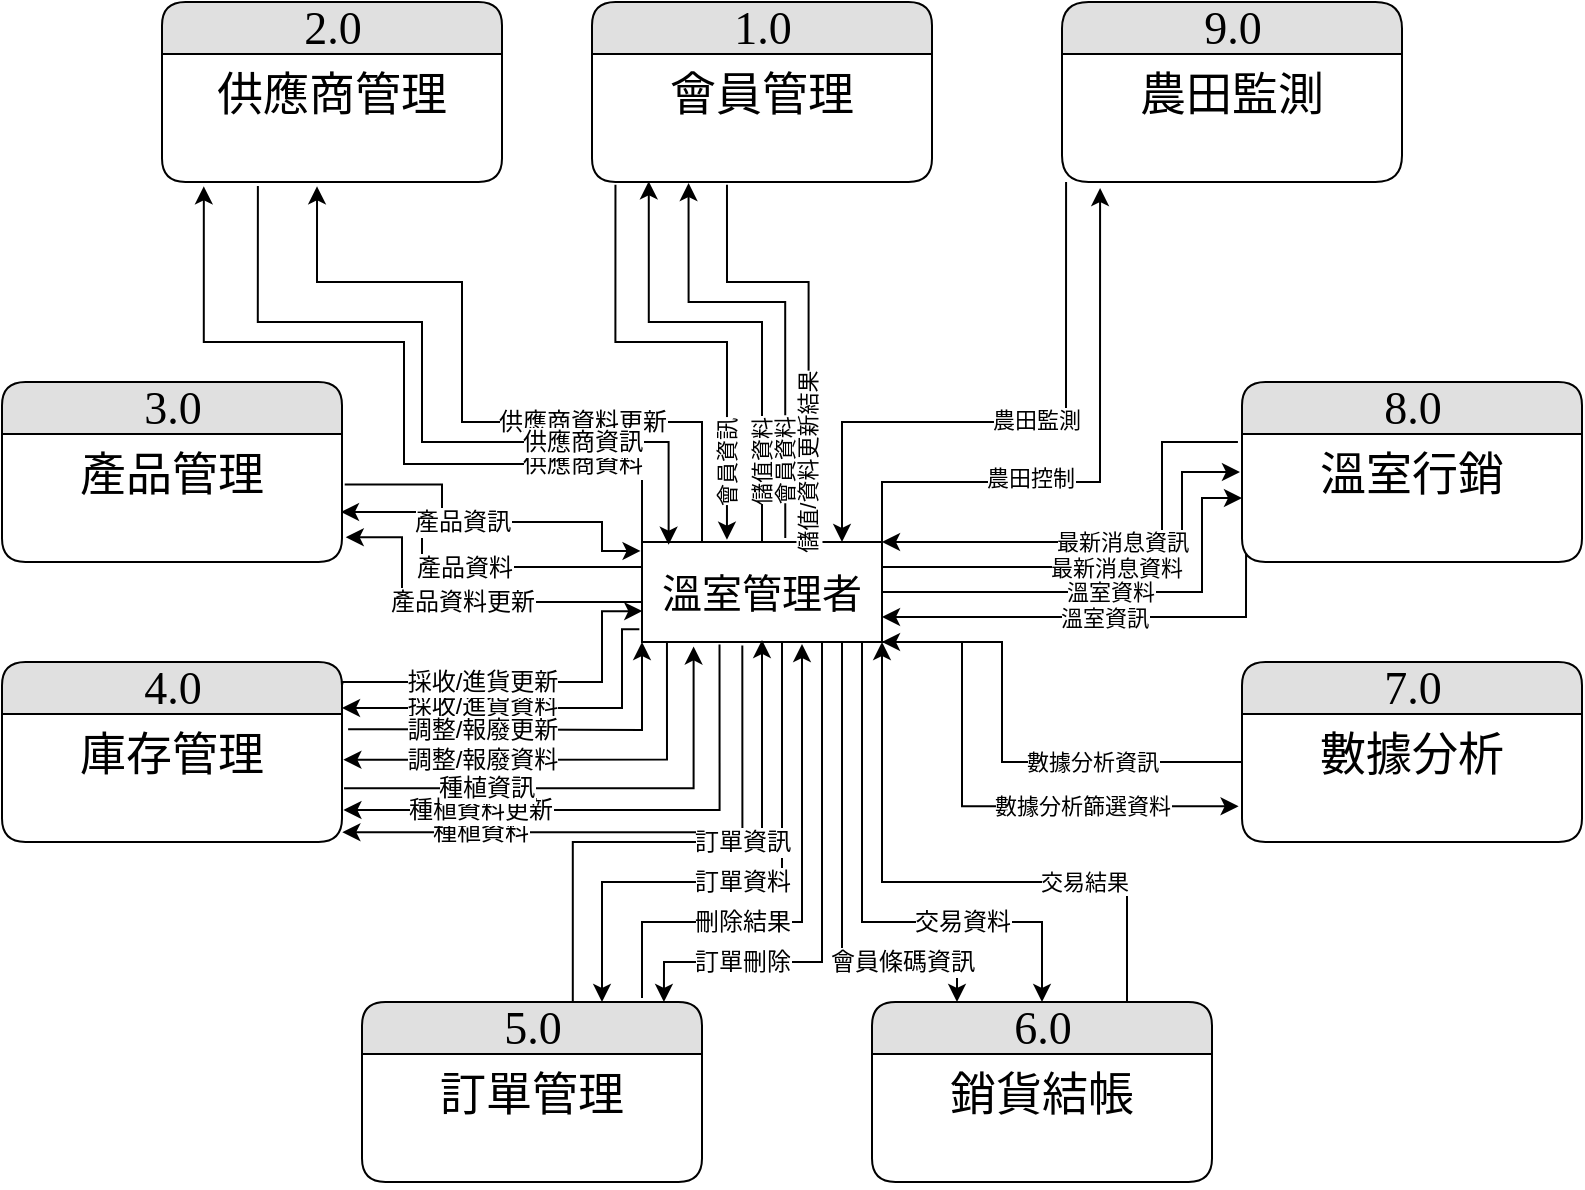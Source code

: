 <mxfile version="12.9.13" type="device"><diagram name="Page-1" id="52a04d89-c75d-2922-d76d-85b35f80e030"><mxGraphModel dx="1086" dy="806" grid="1" gridSize="10" guides="1" tooltips="1" connect="1" arrows="1" fold="1" page="1" pageScale="1" pageWidth="1100" pageHeight="850" background="#ffffff" math="0" shadow="0"><root><mxCell id="0"/><mxCell id="1" parent="0"/><mxCell id="2L3wX23-pQsjU5odJllH-1" value="儲值資料" style="edgeStyle=orthogonalEdgeStyle;rounded=0;orthogonalLoop=1;jettySize=auto;html=1;entryX=0.167;entryY=0.995;entryDx=0;entryDy=0;entryPerimeter=0;exitX=0.5;exitY=0;exitDx=0;exitDy=0;horizontal=0;" parent="1" source="17472293e6e8944d-30" target="-p3MKdhURHOglCV8pO5n-2" edge="1"><mxGeometry x="-0.662" relative="1" as="geometry"><mxPoint x="610" y="340" as="targetPoint"/><Array as="points"><mxPoint x="410" y="220"/><mxPoint x="353" y="220"/></Array><mxPoint as="offset"/></mxGeometry></mxCell><mxCell id="2L3wX23-pQsjU5odJllH-2" value="會員資料" style="edgeStyle=orthogonalEdgeStyle;rounded=0;orthogonalLoop=1;jettySize=auto;html=1;entryX=0.284;entryY=1.008;entryDx=0;entryDy=0;exitX=0.597;exitY=-0.04;exitDx=0;exitDy=0;exitPerimeter=0;entryPerimeter=0;horizontal=0;" parent="1" source="17472293e6e8944d-30" target="-p3MKdhURHOglCV8pO5n-2" edge="1"><mxGeometry x="-0.663" relative="1" as="geometry"><Array as="points"><mxPoint x="422" y="210"/><mxPoint x="373" y="210"/></Array><mxPoint as="offset"/></mxGeometry></mxCell><mxCell id="2L3wX23-pQsjU5odJllH-5" value="產品資料" style="edgeStyle=orthogonalEdgeStyle;rounded=0;orthogonalLoop=1;jettySize=auto;html=1;entryX=0.997;entryY=0.609;entryDx=0;entryDy=0;horizontal=1;fontSize=12;entryPerimeter=0;exitX=0;exitY=0.25;exitDx=0;exitDy=0;" parent="1" source="17472293e6e8944d-30" target="1fdf3b25b50cf41e-2" edge="1"><mxGeometry relative="1" as="geometry"><mxPoint x="390" y="180" as="targetPoint"/><Array as="points"><mxPoint x="240" y="343"/><mxPoint x="240" y="315"/></Array></mxGeometry></mxCell><mxCell id="2L3wX23-pQsjU5odJllH-6" value="產品資料更新" style="edgeStyle=orthogonalEdgeStyle;rounded=0;orthogonalLoop=1;jettySize=auto;html=1;entryX=1.011;entryY=0.806;entryDx=0;entryDy=0;horizontal=1;fontSize=12;entryPerimeter=0;" parent="1" source="17472293e6e8944d-30" target="1fdf3b25b50cf41e-2" edge="1"><mxGeometry relative="1" as="geometry"><Array as="points"><mxPoint x="230" y="360"/><mxPoint x="230" y="328"/></Array></mxGeometry></mxCell><mxCell id="2L3wX23-pQsjU5odJllH-9" value="供應商資料" style="edgeStyle=orthogonalEdgeStyle;rounded=0;orthogonalLoop=1;jettySize=auto;html=1;fontSize=12;entryX=0.123;entryY=1.034;entryDx=0;entryDy=0;entryPerimeter=0;horizontal=1;exitX=0;exitY=0;exitDx=0;exitDy=0;" parent="1" source="17472293e6e8944d-30" target="X55tOaA0F4hRG8hmWpze-2" edge="1"><mxGeometry x="-0.652" relative="1" as="geometry"><mxPoint x="530" y="230" as="targetPoint"/><Array as="points"><mxPoint x="350" y="291"/><mxPoint x="231" y="291"/><mxPoint x="231" y="230"/><mxPoint x="131" y="230"/></Array><mxPoint as="offset"/><mxPoint x="360" y="300" as="sourcePoint"/></mxGeometry></mxCell><mxCell id="2L3wX23-pQsjU5odJllH-10" value="供應商資料更新" style="edgeStyle=orthogonalEdgeStyle;rounded=0;orthogonalLoop=1;jettySize=auto;html=1;fontSize=12;entryX=0.456;entryY=1.034;entryDx=0;entryDy=0;entryPerimeter=0;exitX=0.25;exitY=0;exitDx=0;exitDy=0;horizontal=1;" parent="1" source="17472293e6e8944d-30" target="X55tOaA0F4hRG8hmWpze-2" edge="1"><mxGeometry x="-0.352" relative="1" as="geometry"><mxPoint x="520" y="250" as="targetPoint"/><Array as="points"><mxPoint x="380" y="270"/><mxPoint x="260" y="270"/><mxPoint x="260" y="200"/><mxPoint x="188" y="200"/></Array><mxPoint as="offset"/></mxGeometry></mxCell><mxCell id="2L3wX23-pQsjU5odJllH-12" value="採收/進貨資料" style="edgeStyle=orthogonalEdgeStyle;rounded=0;orthogonalLoop=1;jettySize=auto;html=1;entryX=1;entryY=0.25;entryDx=0;entryDy=0;fontSize=12;exitX=-0.011;exitY=0.872;exitDx=0;exitDy=0;exitPerimeter=0;" parent="1" source="17472293e6e8944d-30" target="njDaiKseftlfC9Yki09Q-5" edge="1"><mxGeometry x="0.252" y="-1" relative="1" as="geometry"><Array as="points"><mxPoint x="340" y="374"/><mxPoint x="340" y="413"/><mxPoint x="200" y="413"/></Array><mxPoint as="offset"/></mxGeometry></mxCell><mxCell id="2L3wX23-pQsjU5odJllH-14" value="調整/報廢資料" style="edgeStyle=orthogonalEdgeStyle;rounded=0;orthogonalLoop=1;jettySize=auto;html=1;entryX=1.004;entryY=0.357;entryDx=0;entryDy=0;fontSize=12;entryPerimeter=0;exitX=0.104;exitY=1.006;exitDx=0;exitDy=0;exitPerimeter=0;" parent="1" source="17472293e6e8944d-30" target="njDaiKseftlfC9Yki09Q-6" edge="1"><mxGeometry x="0.371" relative="1" as="geometry"><Array as="points"><mxPoint x="363" y="439"/></Array><mxPoint as="offset"/></mxGeometry></mxCell><mxCell id="2L3wX23-pQsjU5odJllH-18" value="種植資料" style="edgeStyle=orthogonalEdgeStyle;rounded=0;orthogonalLoop=1;jettySize=auto;html=1;fontSize=12;exitX=0.418;exitY=1.034;exitDx=0;exitDy=0;exitPerimeter=0;entryX=1.001;entryY=0.923;entryDx=0;entryDy=0;entryPerimeter=0;" parent="1" source="17472293e6e8944d-30" target="njDaiKseftlfC9Yki09Q-6" edge="1"><mxGeometry x="0.532" relative="1" as="geometry"><mxPoint x="210" y="377.5" as="targetPoint"/><Array as="points"><mxPoint x="400" y="475"/></Array><mxPoint as="offset"/></mxGeometry></mxCell><mxCell id="2L3wX23-pQsjU5odJllH-19" value="種植資料更新" style="edgeStyle=orthogonalEdgeStyle;rounded=0;orthogonalLoop=1;jettySize=auto;html=1;fontSize=12;exitX=0.323;exitY=1.025;exitDx=0;exitDy=0;exitPerimeter=0;entryX=1.004;entryY=0.744;entryDx=0;entryDy=0;entryPerimeter=0;" parent="1" source="17472293e6e8944d-30" target="njDaiKseftlfC9Yki09Q-6" edge="1"><mxGeometry x="0.494" relative="1" as="geometry"><mxPoint x="200" y="458" as="targetPoint"/><Array as="points"><mxPoint x="389" y="464"/><mxPoint x="201" y="464"/></Array><mxPoint as="offset"/></mxGeometry></mxCell><mxCell id="2L3wX23-pQsjU5odJllH-22" value="訂單資料" style="edgeStyle=orthogonalEdgeStyle;rounded=0;orthogonalLoop=1;jettySize=auto;html=1;fontSize=12;exitX=0.25;exitY=1;exitDx=0;exitDy=0;" parent="1" source="17472293e6e8944d-30" edge="1"><mxGeometry x="0.161" relative="1" as="geometry"><Array as="points"><mxPoint x="420" y="380"/><mxPoint x="420" y="500"/><mxPoint x="330" y="500"/><mxPoint x="330" y="560"/></Array><mxPoint as="offset"/><mxPoint x="330" y="560" as="targetPoint"/></mxGeometry></mxCell><mxCell id="2L3wX23-pQsjU5odJllH-23" value="交易資料" style="edgeStyle=orthogonalEdgeStyle;rounded=0;orthogonalLoop=1;jettySize=auto;html=1;entryX=0.5;entryY=0;entryDx=0;entryDy=0;fontSize=12;exitX=0.867;exitY=1;exitDx=0;exitDy=0;exitPerimeter=0;" parent="1" source="17472293e6e8944d-30" target="X55tOaA0F4hRG8hmWpze-7" edge="1"><mxGeometry x="0.42" relative="1" as="geometry"><Array as="points"><mxPoint x="460" y="380"/><mxPoint x="460" y="520"/><mxPoint x="550" y="520"/></Array><mxPoint as="offset"/></mxGeometry></mxCell><mxCell id="2L3wX23-pQsjU5odJllH-24" value="會員條碼資訊" style="edgeStyle=orthogonalEdgeStyle;rounded=0;orthogonalLoop=1;jettySize=auto;html=1;entryX=0.25;entryY=0;entryDx=0;entryDy=0;fontSize=12;exitX=0.75;exitY=1;exitDx=0;exitDy=0;" parent="1" source="17472293e6e8944d-30" target="X55tOaA0F4hRG8hmWpze-7" edge="1"><mxGeometry x="0.616" relative="1" as="geometry"><Array as="points"><mxPoint x="450" y="380"/><mxPoint x="450" y="540"/><mxPoint x="508" y="540"/></Array><mxPoint as="offset"/></mxGeometry></mxCell><mxCell id="2L3wX23-pQsjU5odJllH-26" value="訂單刪除" style="edgeStyle=orthogonalEdgeStyle;rounded=0;orthogonalLoop=1;jettySize=auto;html=1;entryX=0.888;entryY=0;entryDx=0;entryDy=0;fontSize=12;entryPerimeter=0;" parent="1" source="17472293e6e8944d-30" target="X55tOaA0F4hRG8hmWpze-9" edge="1"><mxGeometry x="0.544" relative="1" as="geometry"><Array as="points"><mxPoint x="440" y="540"/><mxPoint x="361" y="540"/></Array><mxPoint as="offset"/></mxGeometry></mxCell><mxCell id="Nb8RVTGCdu5f-BLAr1wL-4" style="edgeStyle=orthogonalEdgeStyle;rounded=0;orthogonalLoop=1;jettySize=auto;html=1;entryX=0.112;entryY=1.047;entryDx=0;entryDy=0;entryPerimeter=0;exitX=1;exitY=0;exitDx=0;exitDy=0;" edge="1" parent="1" source="17472293e6e8944d-30" target="Nb8RVTGCdu5f-BLAr1wL-2"><mxGeometry relative="1" as="geometry"><Array as="points"><mxPoint x="470" y="300"/><mxPoint x="579" y="300"/></Array></mxGeometry></mxCell><mxCell id="Nb8RVTGCdu5f-BLAr1wL-7" value="農田控制" style="edgeLabel;html=1;align=center;verticalAlign=middle;resizable=0;points=[];" vertex="1" connectable="0" parent="Nb8RVTGCdu5f-BLAr1wL-4"><mxGeometry x="-0.273" y="2" relative="1" as="geometry"><mxPoint as="offset"/></mxGeometry></mxCell><mxCell id="17472293e6e8944d-30" value="&lt;font style=&quot;font-size: 20px&quot;&gt;溫室管理者&lt;/font&gt;" style="whiteSpace=wrap;html=1;rounded=0;shadow=0;comic=0;labelBackgroundColor=none;strokeWidth=1;fontFamily=Verdana;fontSize=23;align=center;" parent="1" vertex="1"><mxGeometry x="350" y="330" width="120" height="50" as="geometry"/></mxCell><mxCell id="2L3wX23-pQsjU5odJllH-3" value="會員資訊" style="edgeStyle=orthogonalEdgeStyle;rounded=0;orthogonalLoop=1;jettySize=auto;html=1;exitX=0.069;exitY=1.021;exitDx=0;exitDy=0;exitPerimeter=0;entryX=0.354;entryY=-0.023;entryDx=0;entryDy=0;entryPerimeter=0;horizontal=0;" parent="1" source="-p3MKdhURHOglCV8pO5n-2" target="17472293e6e8944d-30" edge="1"><mxGeometry x="0.667" relative="1" as="geometry"><Array as="points"><mxPoint x="337" y="230"/><mxPoint x="393" y="230"/></Array><mxPoint x="610" y="400" as="sourcePoint"/><mxPoint x="470" y="355" as="targetPoint"/><mxPoint as="offset"/></mxGeometry></mxCell><mxCell id="2L3wX23-pQsjU5odJllH-4" value="儲值/資料更新結果" style="edgeStyle=orthogonalEdgeStyle;rounded=0;orthogonalLoop=1;jettySize=auto;html=1;entryX=0.694;entryY=-0.057;entryDx=0;entryDy=0;exitX=0.397;exitY=1.021;exitDx=0;exitDy=0;exitPerimeter=0;entryPerimeter=0;horizontal=0;" parent="1" source="-p3MKdhURHOglCV8pO5n-2" target="17472293e6e8944d-30" edge="1"><mxGeometry x="0.657" relative="1" as="geometry"><Array as="points"><mxPoint x="393" y="200"/><mxPoint x="433" y="200"/></Array><mxPoint as="offset"/></mxGeometry></mxCell><mxCell id="2L3wX23-pQsjU5odJllH-8" value="供應商資訊" style="edgeStyle=orthogonalEdgeStyle;rounded=0;orthogonalLoop=1;jettySize=auto;html=1;fontSize=12;horizontal=1;entryX=0.111;entryY=0.027;entryDx=0;entryDy=0;entryPerimeter=0;exitX=0.282;exitY=1.031;exitDx=0;exitDy=0;exitPerimeter=0;" parent="1" source="X55tOaA0F4hRG8hmWpze-2" target="17472293e6e8944d-30" edge="1"><mxGeometry x="0.508" relative="1" as="geometry"><mxPoint as="offset"/><Array as="points"><mxPoint x="158" y="220"/><mxPoint x="240" y="220"/><mxPoint x="240" y="280"/><mxPoint x="363" y="280"/></Array><mxPoint x="375" y="329" as="targetPoint"/><mxPoint x="180" y="210" as="sourcePoint"/></mxGeometry></mxCell><mxCell id="2L3wX23-pQsjU5odJllH-7" value="產品資訊" style="edgeStyle=orthogonalEdgeStyle;rounded=0;orthogonalLoop=1;jettySize=auto;html=1;entryX=-0.006;entryY=0.089;entryDx=0;entryDy=0;horizontal=1;fontSize=12;entryPerimeter=0;exitX=1.008;exitY=0.395;exitDx=0;exitDy=0;exitPerimeter=0;" parent="1" source="1fdf3b25b50cf41e-2" target="17472293e6e8944d-30" edge="1"><mxGeometry x="-0.146" relative="1" as="geometry"><Array as="points"><mxPoint x="250" y="301"/><mxPoint x="250" y="320"/><mxPoint x="330" y="320"/><mxPoint x="330" y="334"/></Array><mxPoint as="offset"/></mxGeometry></mxCell><mxCell id="2L3wX23-pQsjU5odJllH-16" value="採收/進貨更新" style="edgeStyle=orthogonalEdgeStyle;rounded=0;orthogonalLoop=1;jettySize=auto;html=1;entryX=0.001;entryY=0.691;entryDx=0;entryDy=0;fontSize=12;exitX=1.001;exitY=0.125;exitDx=0;exitDy=0;exitPerimeter=0;entryPerimeter=0;" parent="1" source="njDaiKseftlfC9Yki09Q-5" target="17472293e6e8944d-30" edge="1"><mxGeometry x="-0.238" relative="1" as="geometry"><Array as="points"><mxPoint x="200" y="400"/><mxPoint x="330" y="400"/><mxPoint x="330" y="365"/></Array><mxPoint as="offset"/></mxGeometry></mxCell><mxCell id="2L3wX23-pQsjU5odJllH-17" value="調整/報廢更新" style="edgeStyle=orthogonalEdgeStyle;rounded=0;orthogonalLoop=1;jettySize=auto;html=1;entryX=0;entryY=1;entryDx=0;entryDy=0;fontSize=12;exitX=1.018;exitY=0.119;exitDx=0;exitDy=0;exitPerimeter=0;" parent="1" source="njDaiKseftlfC9Yki09Q-6" target="17472293e6e8944d-30" edge="1"><mxGeometry x="-0.299" relative="1" as="geometry"><Array as="points"><mxPoint x="220" y="424"/><mxPoint x="350" y="424"/></Array><mxPoint as="offset"/></mxGeometry></mxCell><mxCell id="2L3wX23-pQsjU5odJllH-20" value="種植資訊" style="edgeStyle=orthogonalEdgeStyle;rounded=0;orthogonalLoop=1;jettySize=auto;html=1;entryX=0.215;entryY=1.044;entryDx=0;entryDy=0;fontSize=12;exitX=1.006;exitY=0.58;exitDx=0;exitDy=0;entryPerimeter=0;exitPerimeter=0;" parent="1" source="njDaiKseftlfC9Yki09Q-6" target="17472293e6e8944d-30" edge="1"><mxGeometry x="-0.421" relative="1" as="geometry"><Array as="points"><mxPoint x="376" y="453"/></Array><mxPoint x="210" y="342.5" as="sourcePoint"/><mxPoint as="offset"/></mxGeometry></mxCell><mxCell id="2L3wX23-pQsjU5odJllH-21" value="訂單資訊" style="edgeStyle=orthogonalEdgeStyle;rounded=0;orthogonalLoop=1;jettySize=auto;html=1;fontSize=12;exitX=0.62;exitY=0.014;exitDx=0;exitDy=0;exitPerimeter=0;" parent="1" source="X55tOaA0F4hRG8hmWpze-9" edge="1"><mxGeometry x="0.198" relative="1" as="geometry"><mxPoint x="240" y="500" as="sourcePoint"/><mxPoint x="410" y="379" as="targetPoint"/><Array as="points"><mxPoint x="315" y="480"/><mxPoint x="410" y="480"/></Array><mxPoint as="offset"/></mxGeometry></mxCell><mxCell id="2L3wX23-pQsjU5odJllH-25" value="刪除結果" style="edgeStyle=orthogonalEdgeStyle;rounded=0;orthogonalLoop=1;jettySize=auto;html=1;fontSize=12;" parent="1" edge="1"><mxGeometry x="-0.315" relative="1" as="geometry"><Array as="points"><mxPoint x="350" y="558"/><mxPoint x="350" y="520"/><mxPoint x="430" y="520"/></Array><mxPoint as="offset"/><mxPoint x="350" y="558" as="sourcePoint"/><mxPoint x="430" y="381" as="targetPoint"/></mxGeometry></mxCell><mxCell id="YC1OyDHYvAppBu-bhomx-1" value="交易結果" style="edgeStyle=orthogonalEdgeStyle;rounded=0;orthogonalLoop=1;jettySize=auto;html=1;entryX=1;entryY=1;entryDx=0;entryDy=0;exitX=0.75;exitY=0;exitDx=0;exitDy=0;" parent="1" source="X55tOaA0F4hRG8hmWpze-7" target="17472293e6e8944d-30" edge="1"><mxGeometry x="-0.603" y="23" relative="1" as="geometry"><Array as="points"><mxPoint x="593" y="500"/><mxPoint x="470" y="500"/></Array><mxPoint x="-22" y="-23" as="offset"/></mxGeometry></mxCell><mxCell id="6SBvM3QqMwsVEOOGO8Jg-1" value="數據分析篩選資料" style="edgeStyle=orthogonalEdgeStyle;rounded=0;orthogonalLoop=1;jettySize=auto;html=1;entryX=-0.01;entryY=0.721;entryDx=0;entryDy=0;exitX=1;exitY=1;exitDx=0;exitDy=0;entryPerimeter=0;" parent="1" source="17472293e6e8944d-30" target="6SBvM3QqMwsVEOOGO8Jg-12" edge="1"><mxGeometry x="0.399" relative="1" as="geometry"><Array as="points"><mxPoint x="510" y="380"/><mxPoint x="510" y="462"/></Array><mxPoint x="1110" y="568" as="sourcePoint"/><mxPoint as="offset"/></mxGeometry></mxCell><mxCell id="6SBvM3QqMwsVEOOGO8Jg-2" value="最新消息資料" style="edgeStyle=orthogonalEdgeStyle;rounded=0;orthogonalLoop=1;jettySize=auto;html=1;horizontal=1;exitX=1;exitY=0.25;exitDx=0;exitDy=0;entryX=-0.006;entryY=0.297;entryDx=0;entryDy=0;entryPerimeter=0;" parent="1" source="17472293e6e8944d-30" target="6SBvM3QqMwsVEOOGO8Jg-9" edge="1"><mxGeometry x="0.028" relative="1" as="geometry"><mxPoint x="852" y="170" as="targetPoint"/><Array as="points"><mxPoint x="620" y="343"/><mxPoint x="620" y="295"/></Array><mxPoint x="851.96" y="350" as="sourcePoint"/><mxPoint as="offset"/></mxGeometry></mxCell><mxCell id="6SBvM3QqMwsVEOOGO8Jg-4" value="最新消息資訊" style="edgeStyle=orthogonalEdgeStyle;rounded=0;orthogonalLoop=1;jettySize=auto;html=1;horizontal=1;exitX=-0.012;exitY=0.063;exitDx=0;exitDy=0;exitPerimeter=0;entryX=1;entryY=0;entryDx=0;entryDy=0;" parent="1" source="6SBvM3QqMwsVEOOGO8Jg-9" target="17472293e6e8944d-30" edge="1"><mxGeometry x="-0.053" relative="1" as="geometry"><mxPoint x="470" y="340" as="targetPoint"/><Array as="points"><mxPoint x="610" y="280"/><mxPoint x="610" y="330"/></Array><mxPoint x="838" y="170" as="sourcePoint"/><mxPoint as="offset"/></mxGeometry></mxCell><mxCell id="6SBvM3QqMwsVEOOGO8Jg-5" value="溫室資料" style="edgeStyle=orthogonalEdgeStyle;rounded=0;orthogonalLoop=1;jettySize=auto;html=1;horizontal=1;exitX=1;exitY=0.5;exitDx=0;exitDy=0;entryX=0;entryY=0.5;entryDx=0;entryDy=0;" parent="1" source="17472293e6e8944d-30" target="6SBvM3QqMwsVEOOGO8Jg-9" edge="1"><mxGeometry relative="1" as="geometry"><mxPoint x="861" y="170" as="targetPoint"/><Array as="points"><mxPoint x="630" y="355"/><mxPoint x="630" y="308"/></Array><mxPoint x="860.96" y="347" as="sourcePoint"/></mxGeometry></mxCell><mxCell id="6SBvM3QqMwsVEOOGO8Jg-6" value="溫室資訊" style="edgeStyle=orthogonalEdgeStyle;rounded=0;orthogonalLoop=1;jettySize=auto;html=1;entryX=1;entryY=0.75;entryDx=0;entryDy=0;horizontal=1;exitX=0.012;exitY=0.797;exitDx=0;exitDy=0;exitPerimeter=0;" parent="1" source="6SBvM3QqMwsVEOOGO8Jg-9" target="17472293e6e8944d-30" edge="1"><mxGeometry relative="1" as="geometry"><mxPoint x="875" y="350" as="targetPoint"/><mxPoint x="875" y="170" as="sourcePoint"/><Array as="points"><mxPoint x="652" y="368"/></Array></mxGeometry></mxCell><mxCell id="6SBvM3QqMwsVEOOGO8Jg-10" value="數據分析資訊" style="edgeStyle=orthogonalEdgeStyle;rounded=0;orthogonalLoop=1;jettySize=auto;html=1;entryX=1;entryY=1;entryDx=0;entryDy=0;exitX=0;exitY=0.25;exitDx=0;exitDy=0;" parent="1" source="6SBvM3QqMwsVEOOGO8Jg-11" target="17472293e6e8944d-30" edge="1"><mxGeometry x="-0.232" relative="1" as="geometry"><Array as="points"><mxPoint x="650" y="440"/><mxPoint x="530" y="440"/><mxPoint x="530" y="380"/></Array><mxPoint x="1110" y="542.5" as="targetPoint"/><mxPoint as="offset"/></mxGeometry></mxCell><mxCell id="X55tOaA0F4hRG8hmWpze-7" value="6.0" style="swimlane;html=1;fontStyle=0;childLayout=stackLayout;horizontal=1;startSize=26;fillColor=#E0E0E0;horizontalStack=0;resizeParent=1;resizeLast=0;collapsible=1;marginBottom=0;swimlaneFillColor=#ffffff;align=center;rounded=1;shadow=0;comic=0;labelBackgroundColor=none;strokeWidth=1;fontFamily=Verdana;fontSize=23;strokeColor=#000000;fontColor=#000000;" parent="1" vertex="1"><mxGeometry x="465" y="560" width="170" height="90" as="geometry"/></mxCell><mxCell id="X55tOaA0F4hRG8hmWpze-8" value="銷貨結帳" style="text;html=1;strokeColor=none;fillColor=none;spacingLeft=4;spacingRight=4;whiteSpace=wrap;overflow=hidden;rotatable=0;points=[[0,0.5],[1,0.5]];portConstraint=eastwest;align=center;fontSize=23;" parent="X55tOaA0F4hRG8hmWpze-7" vertex="1"><mxGeometry y="26" width="170" height="64" as="geometry"/></mxCell><mxCell id="X55tOaA0F4hRG8hmWpze-9" value="5.0" style="swimlane;html=1;fontStyle=0;childLayout=stackLayout;horizontal=1;startSize=26;fillColor=#E0E0E0;horizontalStack=0;resizeParent=1;resizeLast=0;collapsible=1;marginBottom=0;swimlaneFillColor=#ffffff;align=center;rounded=1;shadow=0;comic=0;labelBackgroundColor=none;strokeWidth=1;fontFamily=Verdana;fontSize=23;strokeColor=#000000;" parent="1" vertex="1"><mxGeometry x="210" y="560" width="170" height="90" as="geometry"/></mxCell><mxCell id="X55tOaA0F4hRG8hmWpze-10" value="訂單管理" style="text;html=1;strokeColor=none;fillColor=none;spacingLeft=4;spacingRight=4;whiteSpace=wrap;overflow=hidden;rotatable=0;points=[[0,0.5],[1,0.5]];portConstraint=eastwest;align=center;fontSize=23;" parent="X55tOaA0F4hRG8hmWpze-9" vertex="1"><mxGeometry y="26" width="170" height="64" as="geometry"/></mxCell><mxCell id="njDaiKseftlfC9Yki09Q-5" value="4.0" style="swimlane;html=1;fontStyle=0;childLayout=stackLayout;horizontal=1;startSize=26;fillColor=#E0E0E0;horizontalStack=0;resizeParent=1;resizeLast=0;collapsible=1;marginBottom=0;swimlaneFillColor=#ffffff;align=center;rounded=1;shadow=0;comic=0;labelBackgroundColor=none;strokeWidth=1;fontFamily=Verdana;fontSize=23;strokeColor=#000000;" parent="1" vertex="1"><mxGeometry x="30" y="390" width="170" height="90" as="geometry"/></mxCell><mxCell id="njDaiKseftlfC9Yki09Q-6" value="庫存管理" style="text;html=1;strokeColor=none;fillColor=none;spacingLeft=4;spacingRight=4;whiteSpace=wrap;overflow=hidden;rotatable=0;points=[[0,0.5],[1,0.5]];portConstraint=eastwest;align=center;fontSize=23;" parent="njDaiKseftlfC9Yki09Q-5" vertex="1"><mxGeometry y="26" width="170" height="64" as="geometry"/></mxCell><mxCell id="1fdf3b25b50cf41e-1" value="3.0" style="swimlane;html=1;fontStyle=0;childLayout=stackLayout;horizontal=1;startSize=26;fillColor=#E0E0E0;horizontalStack=0;resizeParent=1;resizeLast=0;collapsible=1;marginBottom=0;swimlaneFillColor=#ffffff;align=center;rounded=1;shadow=0;comic=0;labelBackgroundColor=none;strokeWidth=1;fontFamily=Verdana;fontSize=23;strokeColor=#000000;" parent="1" vertex="1"><mxGeometry x="30" y="250" width="170" height="90" as="geometry"/></mxCell><mxCell id="1fdf3b25b50cf41e-2" value="產品管理" style="text;html=1;strokeColor=none;fillColor=none;spacingLeft=4;spacingRight=4;whiteSpace=wrap;overflow=hidden;rotatable=0;points=[[0,0.5],[1,0.5]];portConstraint=eastwest;align=center;fontSize=23;" parent="1fdf3b25b50cf41e-1" vertex="1"><mxGeometry y="26" width="170" height="64" as="geometry"/></mxCell><mxCell id="6SBvM3QqMwsVEOOGO8Jg-11" value="7.0" style="swimlane;html=1;fontStyle=0;childLayout=stackLayout;horizontal=1;startSize=26;fillColor=#E0E0E0;horizontalStack=0;resizeParent=1;resizeLast=0;collapsible=1;marginBottom=0;swimlaneFillColor=#ffffff;align=center;rounded=1;shadow=0;comic=0;labelBackgroundColor=none;strokeWidth=1;fontFamily=Verdana;fontSize=23;strokeColor=#000000;" parent="1" vertex="1"><mxGeometry x="650" y="390" width="170" height="90" as="geometry"/></mxCell><mxCell id="6SBvM3QqMwsVEOOGO8Jg-12" value="數據分析" style="text;html=1;strokeColor=none;fillColor=none;spacingLeft=4;spacingRight=4;whiteSpace=wrap;overflow=hidden;rotatable=0;points=[[0,0.5],[1,0.5]];portConstraint=eastwest;align=center;fontSize=23;" parent="6SBvM3QqMwsVEOOGO8Jg-11" vertex="1"><mxGeometry y="26" width="170" height="64" as="geometry"/></mxCell><mxCell id="6SBvM3QqMwsVEOOGO8Jg-8" value="8.0" style="swimlane;html=1;fontStyle=0;childLayout=stackLayout;horizontal=1;startSize=26;fillColor=#E0E0E0;horizontalStack=0;resizeParent=1;resizeLast=0;collapsible=1;marginBottom=0;swimlaneFillColor=#ffffff;align=center;rounded=1;shadow=0;comic=0;labelBackgroundColor=none;strokeWidth=1;fontFamily=Verdana;fontSize=23;strokeColor=#000000;" parent="1" vertex="1"><mxGeometry x="650" y="250" width="170" height="90" as="geometry"/></mxCell><mxCell id="6SBvM3QqMwsVEOOGO8Jg-9" value="溫室行銷" style="text;html=1;strokeColor=none;fillColor=none;spacingLeft=4;spacingRight=4;whiteSpace=wrap;overflow=hidden;rotatable=0;points=[[0,0.5],[1,0.5]];portConstraint=eastwest;align=center;fontSize=23;" parent="6SBvM3QqMwsVEOOGO8Jg-8" vertex="1"><mxGeometry y="26" width="170" height="64" as="geometry"/></mxCell><mxCell id="X55tOaA0F4hRG8hmWpze-1" value="2.0" style="swimlane;html=1;fontStyle=0;childLayout=stackLayout;horizontal=1;startSize=26;fillColor=#E0E0E0;horizontalStack=0;resizeParent=1;resizeLast=0;collapsible=1;marginBottom=0;swimlaneFillColor=#ffffff;align=center;rounded=1;shadow=0;comic=0;labelBackgroundColor=none;strokeWidth=1;fontFamily=Verdana;fontSize=23;strokeColor=#000000;" parent="1" vertex="1"><mxGeometry x="110" y="60" width="170" height="90" as="geometry"/></mxCell><mxCell id="X55tOaA0F4hRG8hmWpze-2" value="供應商管理" style="text;html=1;strokeColor=none;fillColor=none;spacingLeft=4;spacingRight=4;whiteSpace=wrap;overflow=hidden;rotatable=0;points=[[0,0.5],[1,0.5]];portConstraint=eastwest;align=center;fontSize=23;" parent="X55tOaA0F4hRG8hmWpze-1" vertex="1"><mxGeometry y="26" width="170" height="64" as="geometry"/></mxCell><mxCell id="-p3MKdhURHOglCV8pO5n-1" value="1.0" style="swimlane;html=1;fontStyle=0;childLayout=stackLayout;horizontal=1;startSize=26;horizontalStack=0;resizeParent=1;resizeLast=0;collapsible=1;marginBottom=0;swimlaneFillColor=#ffffff;align=center;rounded=1;shadow=0;comic=0;labelBackgroundColor=none;strokeWidth=1;fontFamily=Verdana;fontSize=23;fillColor=#E0E0E0;strokeColor=#000000;" parent="1" vertex="1"><mxGeometry x="325" y="60" width="170" height="90" as="geometry"/></mxCell><mxCell id="-p3MKdhURHOglCV8pO5n-2" value="會員管理" style="text;html=1;strokeColor=none;fillColor=none;spacingLeft=4;spacingRight=4;whiteSpace=wrap;overflow=hidden;rotatable=0;points=[[0,0.5],[1,0.5]];portConstraint=eastwest;align=center;fontSize=23;" parent="-p3MKdhURHOglCV8pO5n-1" vertex="1"><mxGeometry y="26" width="170" height="64" as="geometry"/></mxCell><mxCell id="Nb8RVTGCdu5f-BLAr1wL-3" style="edgeStyle=orthogonalEdgeStyle;rounded=0;orthogonalLoop=1;jettySize=auto;html=1;exitX=0.012;exitY=1;exitDx=0;exitDy=0;exitPerimeter=0;" edge="1" parent="1" source="Nb8RVTGCdu5f-BLAr1wL-2"><mxGeometry relative="1" as="geometry"><mxPoint x="450" y="330" as="targetPoint"/><Array as="points"><mxPoint x="562" y="270"/><mxPoint x="450" y="270"/></Array></mxGeometry></mxCell><mxCell id="Nb8RVTGCdu5f-BLAr1wL-6" value="農田監測" style="edgeLabel;html=1;align=center;verticalAlign=middle;resizable=0;points=[];" vertex="1" connectable="0" parent="Nb8RVTGCdu5f-BLAr1wL-3"><mxGeometry x="-0.185" y="-15" relative="1" as="geometry"><mxPoint as="offset"/></mxGeometry></mxCell><mxCell id="Nb8RVTGCdu5f-BLAr1wL-1" value="9.0" style="swimlane;html=1;fontStyle=0;childLayout=stackLayout;horizontal=1;startSize=26;fillColor=#E0E0E0;horizontalStack=0;resizeParent=1;resizeLast=0;collapsible=1;marginBottom=0;swimlaneFillColor=#ffffff;align=center;rounded=1;shadow=0;comic=0;labelBackgroundColor=none;strokeWidth=1;fontFamily=Verdana;fontSize=23;strokeColor=#000000;arcSize=17;" vertex="1" parent="1"><mxGeometry x="560" y="60" width="170" height="90" as="geometry"/></mxCell><mxCell id="Nb8RVTGCdu5f-BLAr1wL-2" value="農田監測" style="text;html=1;strokeColor=none;fillColor=none;spacingLeft=4;spacingRight=4;whiteSpace=wrap;overflow=hidden;rotatable=0;points=[[0,0.5],[1,0.5]];portConstraint=eastwest;align=center;fontSize=23;" vertex="1" parent="Nb8RVTGCdu5f-BLAr1wL-1"><mxGeometry y="26" width="170" height="64" as="geometry"/></mxCell></root></mxGraphModel></diagram></mxfile>